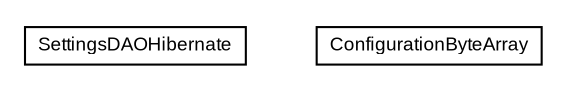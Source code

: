 #!/usr/local/bin/dot
#
# Class diagram 
# Generated by UmlGraph version 4.6 (http://www.spinellis.gr/sw/umlgraph)
#

digraph G {
	edge [fontname="arial",fontsize=10,labelfontname="arial",labelfontsize=10];
	node [fontname="arial",fontsize=10,shape=plaintext];
	// org.settings4j.connector.db.dao.hibernate.SettingsDAOHibernate
	c191 [label=<<table border="0" cellborder="1" cellspacing="0" cellpadding="2" port="p" href="./SettingsDAOHibernate.html">
		<tr><td><table border="0" cellspacing="0" cellpadding="1">
			<tr><td> SettingsDAOHibernate </td></tr>
		</table></td></tr>
		</table>>, fontname="arial", fontcolor="black", fontsize=9.0];
	// org.settings4j.connector.db.dao.hibernate.ConfigurationByteArray
	c192 [label=<<table border="0" cellborder="1" cellspacing="0" cellpadding="2" port="p" href="./ConfigurationByteArray.html">
		<tr><td><table border="0" cellspacing="0" cellpadding="1">
			<tr><td> ConfigurationByteArray </td></tr>
		</table></td></tr>
		</table>>, fontname="arial", fontcolor="black", fontsize=9.0];
}

